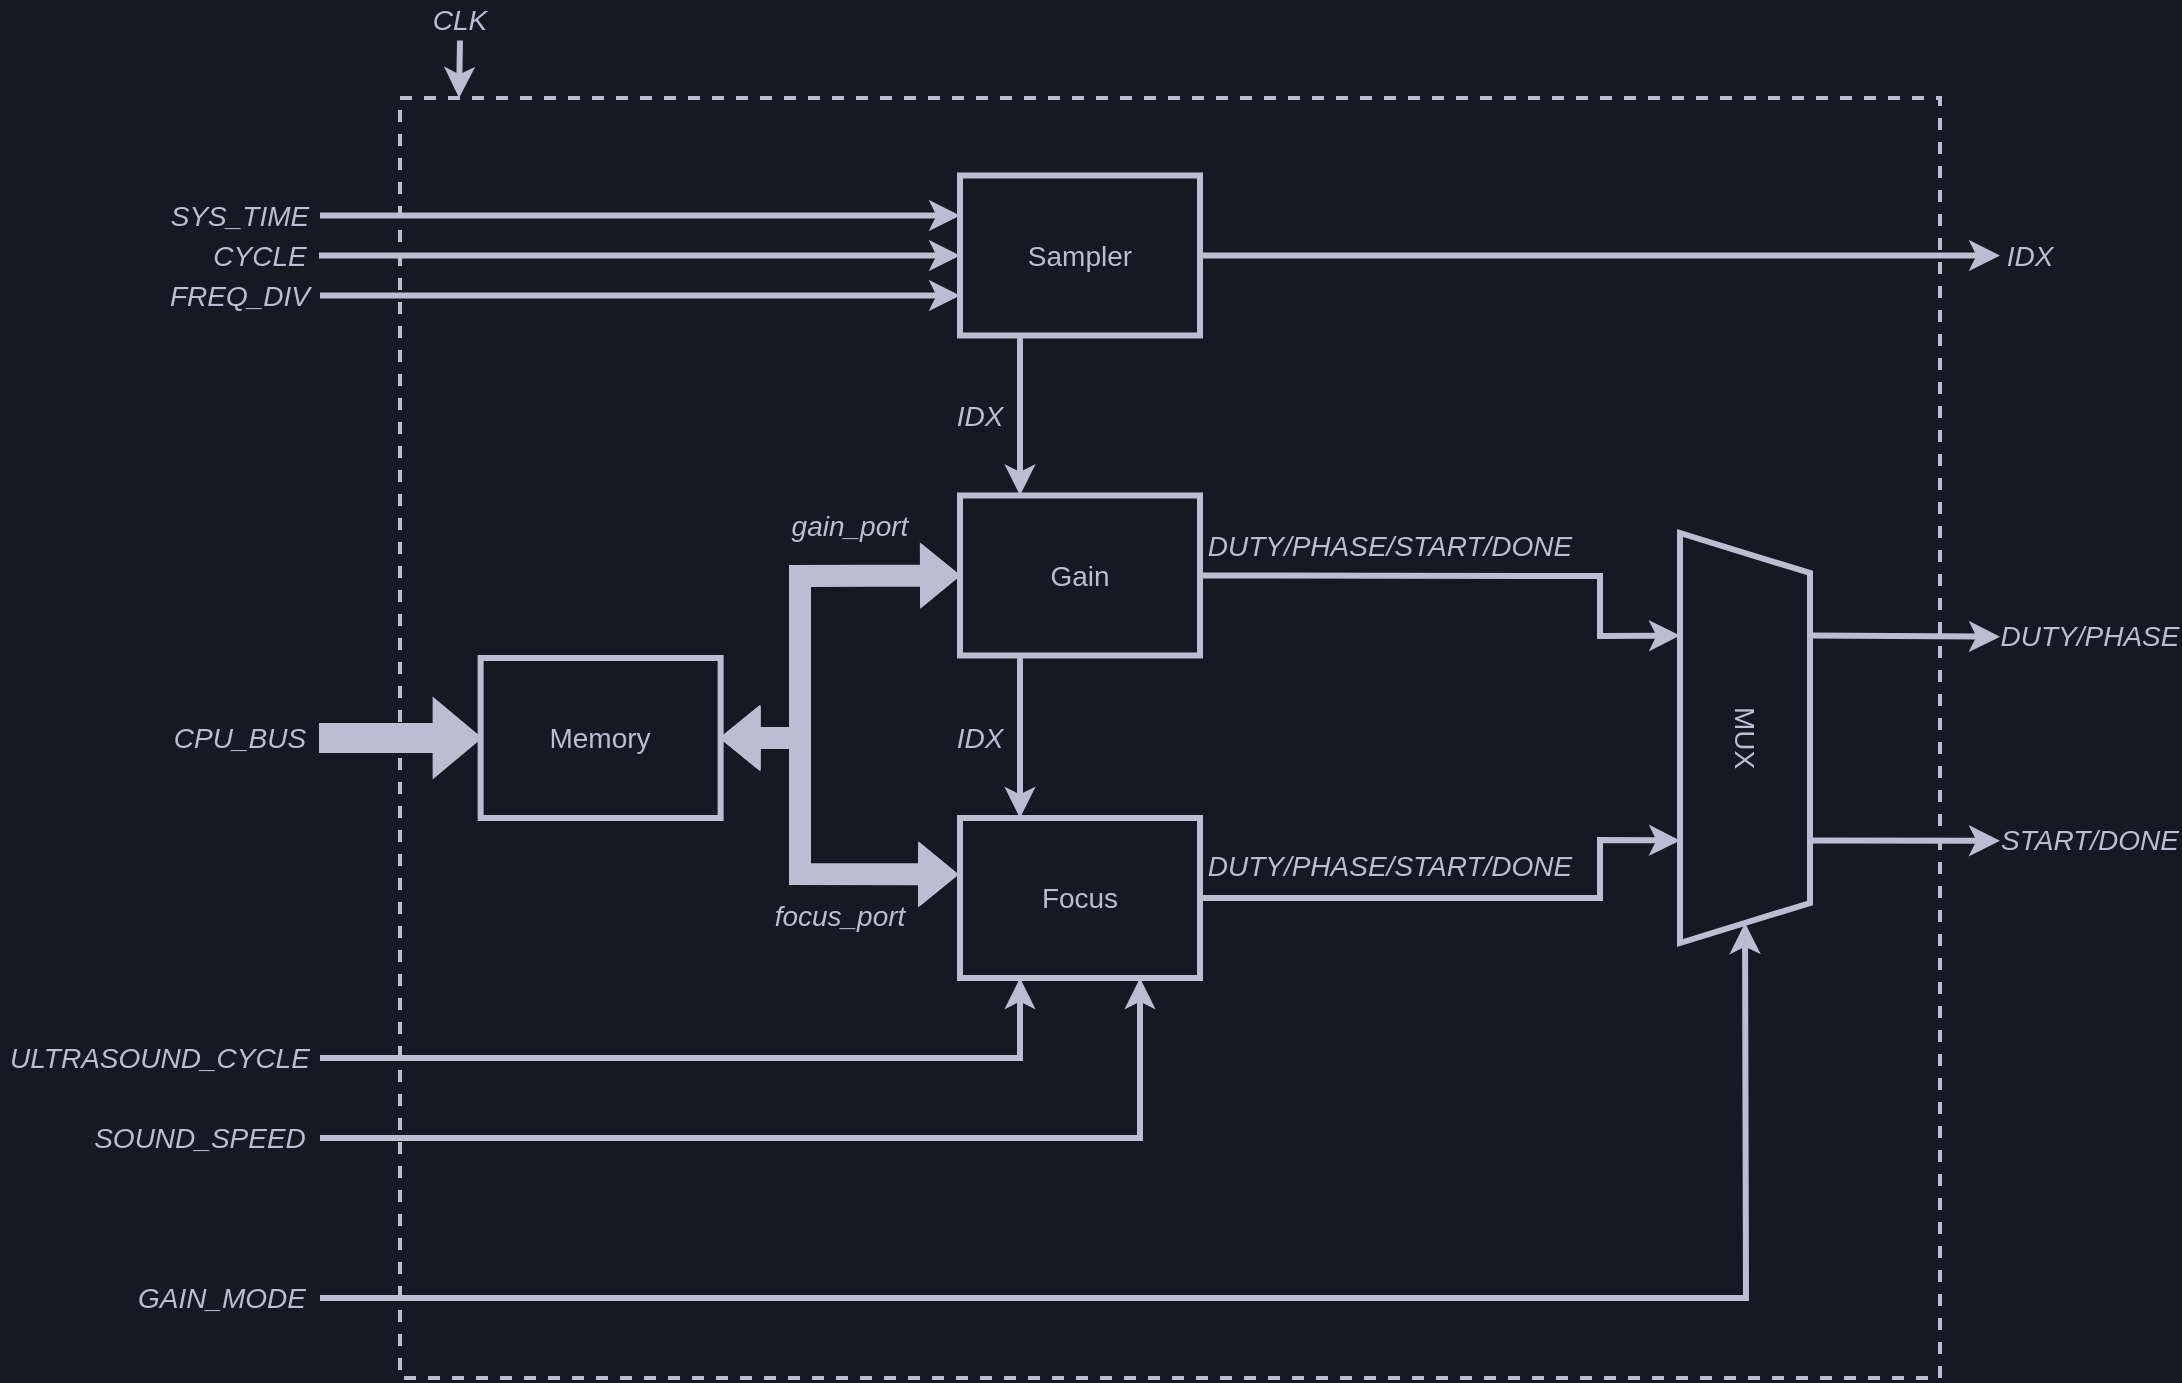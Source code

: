 <mxfile compressed="false">
    <diagram id="86R6ZRfhnQo9sD8B5-7s" name="Page-1">
        <mxGraphModel dx="2526" dy="784" grid="1" gridSize="10" guides="1" tooltips="1" connect="1" arrows="1" fold="1" page="1" pageScale="1" pageWidth="827" pageHeight="1169" background="#161923" math="0" shadow="0">
            <root>
                <mxCell id="0"/>
                <mxCell id="1" parent="0"/>
                <mxCell id="141" value="" style="rounded=0;whiteSpace=wrap;html=1;labelBackgroundColor=none;fontSize=14;fontColor=#BCBDD0;strokeColor=#bcbdd0;strokeWidth=2;fillColor=none;dashed=1;" parent="1" vertex="1">
                    <mxGeometry x="280" y="400" width="770" height="640" as="geometry"/>
                </mxCell>
                <mxCell id="173" style="edgeStyle=none;rounded=0;jumpStyle=arc;jumpSize=22;html=1;exitX=1;exitY=0.5;exitDx=0;exitDy=0;entryX=0.25;entryY=1;entryDx=0;entryDy=0;strokeWidth=3;strokeColor=#BCBDD0;" parent="1" source="92" target="171" edge="1">
                    <mxGeometry relative="1" as="geometry">
                        <Array as="points">
                            <mxPoint x="880" y="639"/>
                            <mxPoint x="880" y="669"/>
                        </Array>
                    </mxGeometry>
                </mxCell>
                <mxCell id="180" style="edgeStyle=none;rounded=0;jumpStyle=arc;jumpSize=22;html=1;exitX=0.25;exitY=1;exitDx=0;exitDy=0;entryX=0.25;entryY=0;entryDx=0;entryDy=0;strokeColor=#BCBDD0;strokeWidth=3;" parent="1" source="92" target="93" edge="1">
                    <mxGeometry relative="1" as="geometry"/>
                </mxCell>
                <mxCell id="92" value="Gain" style="rounded=0;whiteSpace=wrap;html=1;fontFamily=Helvetica;fontSize=14;fontColor=#BCBDD0;strokeColor=#BCBDD0;strokeWidth=3;fillColor=none;" parent="1" vertex="1">
                    <mxGeometry x="560" y="598.74" width="120" height="80" as="geometry"/>
                </mxCell>
                <mxCell id="93" value="&lt;font style=&quot;font-size: 14px&quot;&gt;Focus&lt;br style=&quot;font-size: 14px&quot;&gt;&lt;/font&gt;" style="rounded=0;whiteSpace=wrap;html=1;fontColor=#BCBDD0;labelBackgroundColor=none;fillColor=none;strokeColor=#bcbdd0;strokeWidth=3;fontSize=14;" parent="1" vertex="1">
                    <mxGeometry x="560" y="760" width="120" height="80" as="geometry"/>
                </mxCell>
                <mxCell id="179" style="edgeStyle=none;rounded=0;jumpStyle=arc;jumpSize=22;html=1;exitX=0.25;exitY=1;exitDx=0;exitDy=0;entryX=0.25;entryY=0;entryDx=0;entryDy=0;strokeColor=#BCBDD0;strokeWidth=3;" parent="1" source="94" target="92" edge="1">
                    <mxGeometry relative="1" as="geometry"/>
                </mxCell>
                <mxCell id="94" value="Sampler" style="rounded=0;whiteSpace=wrap;html=1;fontFamily=Helvetica;fontSize=14;fontColor=#BCBDD0;strokeColor=#BCBDD0;strokeWidth=3;fillColor=none;" parent="1" vertex="1">
                    <mxGeometry x="560" y="438.74" width="120" height="80" as="geometry"/>
                </mxCell>
                <mxCell id="95" value="Memory" style="rounded=0;whiteSpace=wrap;html=1;fontFamily=Helvetica;fontSize=14;fontColor=#BCBDD0;strokeColor=#BCBDD0;strokeWidth=3;fillColor=none;" parent="1" vertex="1">
                    <mxGeometry x="320.32" y="680" width="120" height="80" as="geometry"/>
                </mxCell>
                <mxCell id="111" value="&lt;span style=&quot;font-size: 14px;&quot;&gt;SYS_TIME&lt;/span&gt;" style="text;html=1;strokeColor=none;fillColor=none;align=center;verticalAlign=middle;whiteSpace=wrap;rounded=0;labelBackgroundColor=none;fontSize=14;fontColor=#BCBDD0;fontStyle=2" parent="1" vertex="1">
                    <mxGeometry x="160" y="438.74" width="80" height="40" as="geometry"/>
                </mxCell>
                <mxCell id="112" value="" style="endArrow=classic;html=1;rounded=0;fontSize=14;fontColor=#BCBDD0;strokeColor=#bcbdd0;strokeWidth=3;exitX=1;exitY=0.5;exitDx=0;exitDy=0;entryX=0;entryY=0.25;entryDx=0;entryDy=0;" parent="1" source="111" target="94" edge="1">
                    <mxGeometry width="50" height="50" relative="1" as="geometry">
                        <mxPoint x="260" y="658.74" as="sourcePoint"/>
                        <mxPoint x="270" y="388.74" as="targetPoint"/>
                    </mxGeometry>
                </mxCell>
                <mxCell id="113" value="&lt;span style=&quot;font-size: 14px&quot;&gt;CYCLE&lt;/span&gt;" style="text;html=1;strokeColor=none;fillColor=none;align=center;verticalAlign=middle;whiteSpace=wrap;rounded=0;labelBackgroundColor=none;fontSize=14;fontColor=#BCBDD0;fontStyle=2" parent="1" vertex="1">
                    <mxGeometry x="180" y="458.74" width="59.5" height="40" as="geometry"/>
                </mxCell>
                <mxCell id="119" value="" style="endArrow=classic;html=1;rounded=0;fontSize=14;fontColor=#BCBDD0;entryX=0;entryY=0.5;entryDx=0;entryDy=0;strokeColor=#bcbdd0;strokeWidth=3;exitX=1;exitY=0.5;exitDx=0;exitDy=0;" parent="1" source="113" target="94" edge="1">
                    <mxGeometry width="50" height="50" relative="1" as="geometry">
                        <mxPoint x="259.5" y="318.74" as="sourcePoint"/>
                        <mxPoint x="570" y="318.74" as="targetPoint"/>
                    </mxGeometry>
                </mxCell>
                <mxCell id="120" value="" style="shape=flexArrow;endArrow=classic;html=1;rounded=0;labelBackgroundColor=default;fontFamily=Helvetica;fontSize=14;fontColor=#BCBDD0;strokeColor=#BCBDD0;strokeWidth=3;jumpStyle=arc;entryX=0;entryY=0.5;entryDx=0;entryDy=0;fillColor=#BCBDD0;exitX=1;exitY=0.5;exitDx=0;exitDy=0;" parent="1" source="129" target="95" edge="1">
                    <mxGeometry width="50" height="50" relative="1" as="geometry">
                        <mxPoint x="380" y="448.74" as="sourcePoint"/>
                        <mxPoint x="320.32" y="558.74" as="targetPoint"/>
                    </mxGeometry>
                </mxCell>
                <mxCell id="129" value="&lt;i style=&quot;font-size: 14px;&quot;&gt;CPU_BUS&lt;/i&gt;" style="text;html=1;strokeColor=none;fillColor=none;align=center;verticalAlign=middle;whiteSpace=wrap;rounded=0;labelBackgroundColor=none;fontSize=14;fontColor=#BCBDD0;" parent="1" vertex="1">
                    <mxGeometry x="160" y="700" width="79.5" height="40" as="geometry"/>
                </mxCell>
                <mxCell id="145" value="CLK" style="text;html=1;strokeColor=none;fillColor=none;align=center;verticalAlign=middle;whiteSpace=wrap;rounded=0;labelBackgroundColor=none;fontSize=14;fontColor=#BCBDD0;fontStyle=2" parent="1" vertex="1">
                    <mxGeometry x="280" y="351.26" width="60" height="20" as="geometry"/>
                </mxCell>
                <mxCell id="146" value="" style="endArrow=classic;html=1;rounded=0;fontSize=14;fontColor=#BCBDD0;strokeColor=#bcbdd0;strokeWidth=3;entryX=0.093;entryY=-0.003;entryDx=0;entryDy=0;exitX=0.5;exitY=1;exitDx=0;exitDy=0;entryPerimeter=0;" parent="1" source="145" edge="1">
                    <mxGeometry width="50" height="50" relative="1" as="geometry">
                        <mxPoint x="370" y="641.26" as="sourcePoint"/>
                        <mxPoint x="309.52" y="400" as="targetPoint"/>
                    </mxGeometry>
                </mxCell>
                <mxCell id="155" value="&lt;span style=&quot;font-size: 14px&quot;&gt;FREQ_DIV&lt;/span&gt;" style="text;html=1;strokeColor=none;fillColor=none;align=center;verticalAlign=middle;whiteSpace=wrap;rounded=0;labelBackgroundColor=none;fontSize=14;fontColor=#BCBDD0;fontStyle=2" parent="1" vertex="1">
                    <mxGeometry x="160" y="478.74" width="80" height="40" as="geometry"/>
                </mxCell>
                <mxCell id="156" value="" style="endArrow=classic;html=1;rounded=0;fontSize=14;fontColor=#BCBDD0;entryX=0;entryY=0.75;entryDx=0;entryDy=0;strokeColor=#bcbdd0;strokeWidth=3;exitX=1;exitY=0.5;exitDx=0;exitDy=0;" parent="1" source="155" target="94" edge="1">
                    <mxGeometry width="50" height="50" relative="1" as="geometry">
                        <mxPoint x="249.5" y="488.74" as="sourcePoint"/>
                        <mxPoint x="570" y="488.74" as="targetPoint"/>
                    </mxGeometry>
                </mxCell>
                <mxCell id="161" value="&lt;i style=&quot;font-size: 14px&quot;&gt;DUTY/PHASE&lt;/i&gt;" style="text;html=1;strokeColor=none;fillColor=none;align=center;verticalAlign=middle;whiteSpace=wrap;rounded=0;labelBackgroundColor=none;fontSize=14;fontColor=#BCBDD0;" parent="1" vertex="1">
                    <mxGeometry x="1080" y="655" width="90" height="28.74" as="geometry"/>
                </mxCell>
                <mxCell id="166" value="&lt;i style=&quot;font-size: 14px&quot;&gt;IDX&lt;/i&gt;" style="text;html=1;strokeColor=none;fillColor=none;align=center;verticalAlign=middle;whiteSpace=wrap;rounded=0;labelBackgroundColor=none;fontSize=14;fontColor=#BCBDD0;" parent="1" vertex="1">
                    <mxGeometry x="1080" y="464.37" width="30.32" height="28.74" as="geometry"/>
                </mxCell>
                <mxCell id="167" value="" style="shape=flexArrow;endArrow=classic;html=1;rounded=0;labelBackgroundColor=default;fontFamily=Helvetica;fontSize=14;fontColor=#BCBDD0;strokeColor=#BCBDD0;strokeWidth=1;jumpStyle=arc;entryX=-0.008;entryY=0.353;entryDx=0;entryDy=0;fillColor=#BCBDD0;exitX=1;exitY=0.5;exitDx=0;exitDy=0;startArrow=block;endSize=6;entryPerimeter=0;" parent="1" source="95" target="93" edge="1">
                    <mxGeometry width="50" height="50" relative="1" as="geometry">
                        <mxPoint x="450.32" y="568.74" as="sourcePoint"/>
                        <mxPoint x="600" y="528.74" as="targetPoint"/>
                        <Array as="points">
                            <mxPoint x="480" y="720"/>
                            <mxPoint x="480" y="788"/>
                        </Array>
                    </mxGeometry>
                </mxCell>
                <mxCell id="171" value="MUX" style="shape=trapezoid;perimeter=trapezoidPerimeter;whiteSpace=wrap;html=1;fixedSize=1;rounded=0;fontFamily=Helvetica;fontSize=14;fontColor=#BCBDD0;strokeColor=#BCBDD0;strokeWidth=3;fillColor=none;rotation=90;size=20;" parent="1" vertex="1">
                    <mxGeometry x="850" y="687.5" width="205" height="65" as="geometry"/>
                </mxCell>
                <mxCell id="172" value="" style="shape=flexArrow;endArrow=classic;html=1;rounded=0;labelBackgroundColor=default;fontFamily=Helvetica;fontSize=14;fontColor=#BCBDD0;strokeColor=#BCBDD0;strokeWidth=1;jumpStyle=arc;entryX=0;entryY=0.5;entryDx=0;entryDy=0;fillColor=#BCBDD0;startArrow=block;endSize=6;" parent="1" target="92" edge="1">
                    <mxGeometry width="50" height="50" relative="1" as="geometry">
                        <mxPoint x="440" y="720" as="sourcePoint"/>
                        <mxPoint x="559.04" y="789.5" as="targetPoint"/>
                        <Array as="points">
                            <mxPoint x="480" y="720"/>
                            <mxPoint x="480" y="639"/>
                        </Array>
                    </mxGeometry>
                </mxCell>
                <mxCell id="174" value="&lt;i style=&quot;font-size: 14px&quot;&gt;DUTY/PHASE/START/DONE&lt;/i&gt;" style="text;html=1;strokeColor=none;fillColor=none;align=center;verticalAlign=middle;whiteSpace=wrap;rounded=0;labelBackgroundColor=none;fontSize=14;fontColor=#BCBDD0;" parent="1" vertex="1">
                    <mxGeometry x="680" y="610" width="190" height="28.74" as="geometry"/>
                </mxCell>
                <mxCell id="175" style="edgeStyle=none;rounded=0;jumpStyle=arc;jumpSize=22;html=1;exitX=1;exitY=0.5;exitDx=0;exitDy=0;entryX=0.75;entryY=1;entryDx=0;entryDy=0;strokeWidth=3;strokeColor=#BCBDD0;" parent="1" source="93" target="171" edge="1">
                    <mxGeometry relative="1" as="geometry">
                        <mxPoint x="690" y="648.74" as="sourcePoint"/>
                        <mxPoint x="930.0" y="698.75" as="targetPoint"/>
                        <Array as="points">
                            <mxPoint x="880" y="800"/>
                            <mxPoint x="880" y="771"/>
                        </Array>
                    </mxGeometry>
                </mxCell>
                <mxCell id="176" value="&lt;i style=&quot;font-size: 14px&quot;&gt;DUTY/PHASE/START/DONE&lt;/i&gt;" style="text;html=1;strokeColor=none;fillColor=none;align=center;verticalAlign=middle;whiteSpace=wrap;rounded=0;labelBackgroundColor=none;fontSize=14;fontColor=#BCBDD0;" parent="1" vertex="1">
                    <mxGeometry x="680" y="770" width="190" height="28.74" as="geometry"/>
                </mxCell>
                <mxCell id="187" value="IDX" style="text;html=1;strokeColor=none;fillColor=none;align=center;verticalAlign=middle;whiteSpace=wrap;rounded=0;labelBackgroundColor=none;fontSize=14;fontColor=#BCBDD0;fontStyle=2" parent="1" vertex="1">
                    <mxGeometry x="550" y="548.74" width="40" height="20" as="geometry"/>
                </mxCell>
                <mxCell id="188" value="IDX" style="text;html=1;strokeColor=none;fillColor=none;align=center;verticalAlign=middle;whiteSpace=wrap;rounded=0;labelBackgroundColor=none;fontSize=14;fontColor=#BCBDD0;fontStyle=2" parent="1" vertex="1">
                    <mxGeometry x="550" y="710" width="40" height="20" as="geometry"/>
                </mxCell>
                <mxCell id="189" value="gain_port" style="text;html=1;strokeColor=none;fillColor=none;align=center;verticalAlign=middle;whiteSpace=wrap;rounded=0;labelBackgroundColor=none;fontSize=14;fontColor=#BCBDD0;fontStyle=2" parent="1" vertex="1">
                    <mxGeometry x="470" y="604.37" width="70" height="20" as="geometry"/>
                </mxCell>
                <mxCell id="190" value="focus_port" style="text;html=1;strokeColor=none;fillColor=none;align=center;verticalAlign=middle;whiteSpace=wrap;rounded=0;labelBackgroundColor=none;fontSize=14;fontColor=#BCBDD0;fontStyle=2" parent="1" vertex="1">
                    <mxGeometry x="460" y="798.74" width="80" height="20" as="geometry"/>
                </mxCell>
                <mxCell id="191" style="edgeStyle=none;rounded=0;jumpStyle=arc;jumpSize=22;html=1;strokeColor=#BCBDD0;strokeWidth=3;exitX=0.75;exitY=0;exitDx=0;exitDy=0;entryX=0;entryY=0.5;entryDx=0;entryDy=0;" parent="1" source="171" target="194" edge="1">
                    <mxGeometry relative="1" as="geometry">
                        <mxPoint x="660" y="568.74" as="sourcePoint"/>
                        <mxPoint x="1080" y="771" as="targetPoint"/>
                    </mxGeometry>
                </mxCell>
                <mxCell id="193" style="edgeStyle=none;rounded=0;jumpStyle=arc;jumpSize=22;html=1;exitX=0.25;exitY=0;exitDx=0;exitDy=0;strokeColor=#BCBDD0;strokeWidth=3;entryX=0;entryY=0.5;entryDx=0;entryDy=0;" parent="1" source="171" target="161" edge="1">
                    <mxGeometry relative="1" as="geometry">
                        <mxPoint x="985.26" y="745.375" as="sourcePoint"/>
                        <mxPoint x="1080" y="670" as="targetPoint"/>
                    </mxGeometry>
                </mxCell>
                <mxCell id="194" value="&lt;i style=&quot;font-size: 14px&quot;&gt;START/DONE&lt;/i&gt;" style="text;html=1;strokeColor=none;fillColor=none;align=center;verticalAlign=middle;whiteSpace=wrap;rounded=0;labelBackgroundColor=none;fontSize=14;fontColor=#BCBDD0;" parent="1" vertex="1">
                    <mxGeometry x="1080" y="757" width="90" height="28.74" as="geometry"/>
                </mxCell>
                <mxCell id="195" style="edgeStyle=none;rounded=0;jumpStyle=arc;jumpSize=22;html=1;exitX=1;exitY=0.5;exitDx=0;exitDy=0;strokeColor=#BCBDD0;strokeWidth=3;entryX=0;entryY=0.5;entryDx=0;entryDy=0;" parent="1" source="94" target="166" edge="1">
                    <mxGeometry relative="1" as="geometry">
                        <mxPoint x="995" y="678.75" as="sourcePoint"/>
                        <mxPoint x="1090" y="679.37" as="targetPoint"/>
                    </mxGeometry>
                </mxCell>
                <mxCell id="196" style="edgeStyle=none;rounded=0;jumpStyle=arc;jumpSize=22;html=1;strokeColor=#BCBDD0;strokeWidth=3;entryX=0.25;entryY=1;entryDx=0;entryDy=0;" parent="1" target="93" edge="1">
                    <mxGeometry relative="1" as="geometry">
                        <mxPoint x="240" y="880" as="sourcePoint"/>
                        <mxPoint x="1090" y="781.37" as="targetPoint"/>
                        <Array as="points">
                            <mxPoint x="590" y="880"/>
                        </Array>
                    </mxGeometry>
                </mxCell>
                <mxCell id="197" style="edgeStyle=none;rounded=0;jumpStyle=arc;jumpSize=22;html=1;strokeColor=#BCBDD0;strokeWidth=3;entryX=0.75;entryY=1;entryDx=0;entryDy=0;" parent="1" target="93" edge="1">
                    <mxGeometry relative="1" as="geometry">
                        <mxPoint x="240" y="920" as="sourcePoint"/>
                        <mxPoint x="611.76" y="853.12" as="targetPoint"/>
                        <Array as="points">
                            <mxPoint x="650" y="920"/>
                        </Array>
                    </mxGeometry>
                </mxCell>
                <mxCell id="198" style="edgeStyle=none;rounded=0;jumpStyle=arc;jumpSize=22;html=1;strokeColor=#BCBDD0;strokeWidth=3;entryX=1;entryY=0.5;entryDx=0;entryDy=0;exitX=1;exitY=0.5;exitDx=0;exitDy=0;" parent="1" source="202" target="171" edge="1">
                    <mxGeometry relative="1" as="geometry">
                        <mxPoint x="230" y="1020" as="sourcePoint"/>
                        <mxPoint x="650" y="960" as="targetPoint"/>
                        <Array as="points">
                            <mxPoint x="953" y="1000"/>
                        </Array>
                    </mxGeometry>
                </mxCell>
                <mxCell id="199" value="&lt;span style=&quot;font-size: 14px&quot;&gt;ULTRASOUND_CYCLE&lt;/span&gt;" style="text;html=1;strokeColor=none;fillColor=none;align=center;verticalAlign=middle;whiteSpace=wrap;rounded=0;labelBackgroundColor=none;fontSize=14;fontColor=#BCBDD0;fontStyle=2" parent="1" vertex="1">
                    <mxGeometry x="80" y="860" width="160" height="40" as="geometry"/>
                </mxCell>
                <mxCell id="201" value="&lt;span style=&quot;font-size: 14px&quot;&gt;SOUND_SPEED&lt;/span&gt;" style="text;html=1;strokeColor=none;fillColor=none;align=center;verticalAlign=middle;whiteSpace=wrap;rounded=0;labelBackgroundColor=none;fontSize=14;fontColor=#BCBDD0;fontStyle=2" parent="1" vertex="1">
                    <mxGeometry x="120" y="900" width="120" height="40" as="geometry"/>
                </mxCell>
                <mxCell id="202" value="GAIN_MODE" style="text;html=1;strokeColor=none;fillColor=none;align=center;verticalAlign=middle;whiteSpace=wrap;rounded=0;labelBackgroundColor=none;fontSize=14;fontColor=#BCBDD0;fontStyle=2" parent="1" vertex="1">
                    <mxGeometry x="140.5" y="980" width="99.5" height="40" as="geometry"/>
                </mxCell>
            </root>
        </mxGraphModel>
    </diagram>
</mxfile>